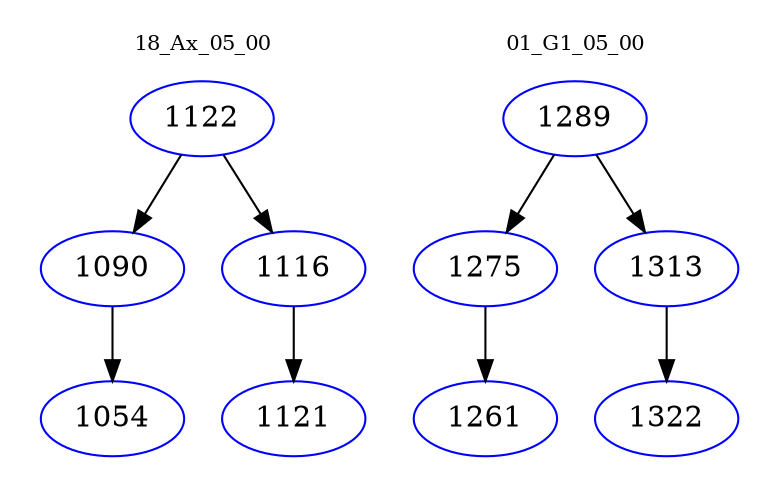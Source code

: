 digraph{
subgraph cluster_0 {
color = white
label = "18_Ax_05_00";
fontsize=10;
T0_1122 [label="1122", color="blue"]
T0_1122 -> T0_1090 [color="black"]
T0_1090 [label="1090", color="blue"]
T0_1090 -> T0_1054 [color="black"]
T0_1054 [label="1054", color="blue"]
T0_1122 -> T0_1116 [color="black"]
T0_1116 [label="1116", color="blue"]
T0_1116 -> T0_1121 [color="black"]
T0_1121 [label="1121", color="blue"]
}
subgraph cluster_1 {
color = white
label = "01_G1_05_00";
fontsize=10;
T1_1289 [label="1289", color="blue"]
T1_1289 -> T1_1275 [color="black"]
T1_1275 [label="1275", color="blue"]
T1_1275 -> T1_1261 [color="black"]
T1_1261 [label="1261", color="blue"]
T1_1289 -> T1_1313 [color="black"]
T1_1313 [label="1313", color="blue"]
T1_1313 -> T1_1322 [color="black"]
T1_1322 [label="1322", color="blue"]
}
}
